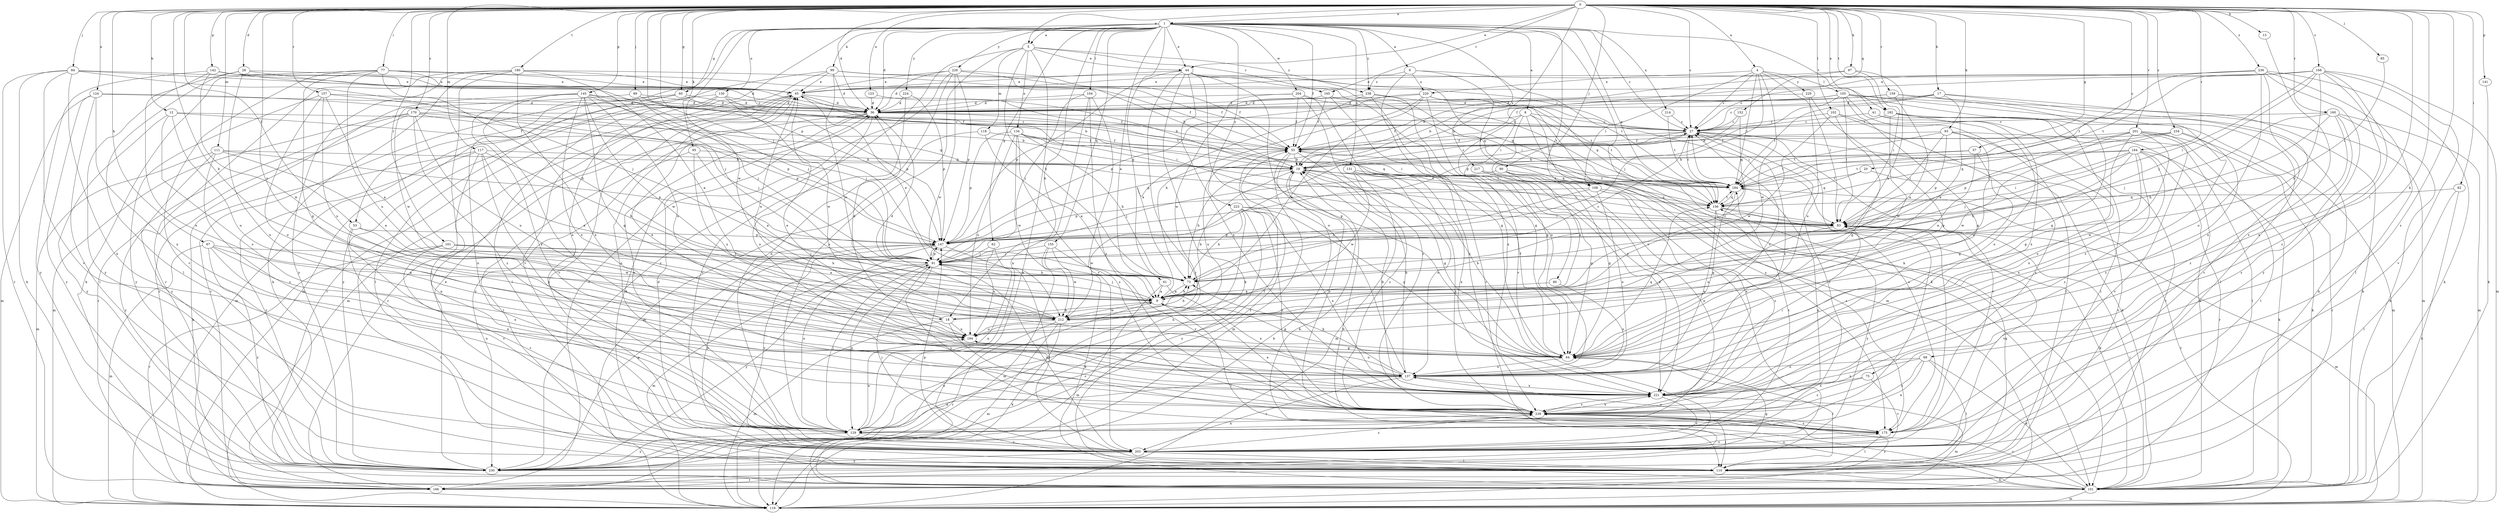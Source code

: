 strict digraph  {
0;
1;
4;
5;
6;
8;
9;
12;
13;
17;
18;
19;
20;
27;
28;
36;
41;
44;
45;
53;
55;
57;
60;
61;
62;
64;
67;
68;
73;
75;
77;
80;
82;
83;
84;
85;
89;
90;
91;
93;
95;
97;
99;
101;
102;
104;
105;
108;
110;
111;
117;
118;
119;
123;
124;
129;
130;
131;
134;
137;
141;
142;
145;
147;
152;
155;
156;
157;
159;
160;
161;
164;
165;
166;
168;
170;
175;
180;
182;
184;
194;
201;
203;
204;
212;
214;
217;
220;
221;
223;
224;
226;
229;
230;
234;
236;
238;
239;
0 -> 1  [label=a];
0 -> 4  [label=a];
0 -> 5  [label=a];
0 -> 12  [label=b];
0 -> 13  [label=b];
0 -> 17  [label=b];
0 -> 18  [label=b];
0 -> 20  [label=c];
0 -> 27  [label=c];
0 -> 28  [label=d];
0 -> 36  [label=d];
0 -> 41  [label=e];
0 -> 44  [label=e];
0 -> 53  [label=f];
0 -> 57  [label=g];
0 -> 60  [label=g];
0 -> 67  [label=h];
0 -> 68  [label=h];
0 -> 75  [label=i];
0 -> 77  [label=i];
0 -> 80  [label=i];
0 -> 82  [label=i];
0 -> 84  [label=j];
0 -> 85  [label=j];
0 -> 89  [label=j];
0 -> 90  [label=j];
0 -> 91  [label=j];
0 -> 93  [label=k];
0 -> 95  [label=k];
0 -> 97  [label=k];
0 -> 102  [label=l];
0 -> 111  [label=m];
0 -> 117  [label=m];
0 -> 123  [label=n];
0 -> 124  [label=n];
0 -> 141  [label=p];
0 -> 142  [label=p];
0 -> 145  [label=p];
0 -> 147  [label=p];
0 -> 152  [label=q];
0 -> 157  [label=r];
0 -> 159  [label=r];
0 -> 160  [label=r];
0 -> 161  [label=r];
0 -> 164  [label=r];
0 -> 165  [label=r];
0 -> 168  [label=s];
0 -> 170  [label=s];
0 -> 175  [label=s];
0 -> 180  [label=t];
0 -> 182  [label=t];
0 -> 194  [label=u];
0 -> 201  [label=v];
0 -> 234  [label=z];
0 -> 236  [label=z];
1 -> 5  [label=a];
1 -> 6  [label=a];
1 -> 8  [label=a];
1 -> 9  [label=a];
1 -> 18  [label=b];
1 -> 27  [label=c];
1 -> 36  [label=d];
1 -> 44  [label=e];
1 -> 53  [label=f];
1 -> 55  [label=f];
1 -> 60  [label=g];
1 -> 61  [label=g];
1 -> 62  [label=g];
1 -> 99  [label=k];
1 -> 101  [label=k];
1 -> 104  [label=l];
1 -> 129  [label=n];
1 -> 130  [label=o];
1 -> 131  [label=o];
1 -> 155  [label=q];
1 -> 156  [label=q];
1 -> 182  [label=t];
1 -> 203  [label=v];
1 -> 204  [label=w];
1 -> 212  [label=w];
1 -> 214  [label=x];
1 -> 217  [label=x];
1 -> 223  [label=y];
1 -> 224  [label=y];
1 -> 226  [label=y];
1 -> 238  [label=z];
4 -> 27  [label=c];
4 -> 83  [label=i];
4 -> 91  [label=j];
4 -> 105  [label=l];
4 -> 108  [label=l];
4 -> 184  [label=t];
4 -> 212  [label=w];
4 -> 220  [label=x];
4 -> 229  [label=y];
5 -> 44  [label=e];
5 -> 73  [label=h];
5 -> 101  [label=k];
5 -> 118  [label=m];
5 -> 129  [label=n];
5 -> 134  [label=o];
5 -> 165  [label=r];
5 -> 230  [label=y];
5 -> 238  [label=z];
6 -> 101  [label=k];
6 -> 166  [label=r];
6 -> 184  [label=t];
6 -> 220  [label=x];
6 -> 238  [label=z];
8 -> 27  [label=c];
8 -> 55  [label=f];
8 -> 64  [label=g];
8 -> 108  [label=l];
8 -> 175  [label=s];
8 -> 184  [label=t];
8 -> 221  [label=x];
9 -> 18  [label=b];
9 -> 27  [label=c];
9 -> 64  [label=g];
9 -> 73  [label=h];
9 -> 91  [label=j];
9 -> 110  [label=l];
9 -> 212  [label=w];
12 -> 27  [label=c];
12 -> 137  [label=o];
12 -> 147  [label=p];
12 -> 194  [label=u];
12 -> 230  [label=y];
13 -> 175  [label=s];
17 -> 9  [label=a];
17 -> 27  [label=c];
17 -> 36  [label=d];
17 -> 101  [label=k];
17 -> 184  [label=t];
17 -> 203  [label=v];
18 -> 19  [label=b];
18 -> 36  [label=d];
18 -> 45  [label=e];
18 -> 119  [label=m];
18 -> 175  [label=s];
18 -> 194  [label=u];
19 -> 27  [label=c];
19 -> 64  [label=g];
19 -> 73  [label=h];
19 -> 83  [label=i];
19 -> 101  [label=k];
19 -> 184  [label=t];
20 -> 156  [label=q];
20 -> 184  [label=t];
20 -> 203  [label=v];
27 -> 55  [label=f];
27 -> 91  [label=j];
27 -> 101  [label=k];
27 -> 147  [label=p];
27 -> 175  [label=s];
27 -> 203  [label=v];
28 -> 45  [label=e];
28 -> 91  [label=j];
28 -> 110  [label=l];
28 -> 221  [label=x];
28 -> 230  [label=y];
36 -> 27  [label=c];
36 -> 83  [label=i];
36 -> 129  [label=n];
36 -> 137  [label=o];
36 -> 166  [label=r];
36 -> 230  [label=y];
41 -> 27  [label=c];
41 -> 101  [label=k];
41 -> 166  [label=r];
44 -> 45  [label=e];
44 -> 64  [label=g];
44 -> 83  [label=i];
44 -> 101  [label=k];
44 -> 137  [label=o];
44 -> 147  [label=p];
44 -> 156  [label=q];
44 -> 221  [label=x];
44 -> 230  [label=y];
45 -> 36  [label=d];
45 -> 55  [label=f];
45 -> 83  [label=i];
45 -> 119  [label=m];
45 -> 129  [label=n];
45 -> 166  [label=r];
45 -> 203  [label=v];
53 -> 129  [label=n];
53 -> 147  [label=p];
53 -> 203  [label=v];
53 -> 212  [label=w];
55 -> 19  [label=b];
55 -> 119  [label=m];
55 -> 156  [label=q];
55 -> 175  [label=s];
55 -> 194  [label=u];
55 -> 239  [label=z];
57 -> 9  [label=a];
57 -> 19  [label=b];
57 -> 64  [label=g];
57 -> 184  [label=t];
60 -> 19  [label=b];
60 -> 36  [label=d];
60 -> 110  [label=l];
60 -> 129  [label=n];
60 -> 166  [label=r];
61 -> 9  [label=a];
61 -> 119  [label=m];
61 -> 221  [label=x];
62 -> 91  [label=j];
62 -> 129  [label=n];
62 -> 194  [label=u];
64 -> 19  [label=b];
64 -> 27  [label=c];
64 -> 45  [label=e];
64 -> 55  [label=f];
64 -> 110  [label=l];
64 -> 137  [label=o];
64 -> 156  [label=q];
67 -> 9  [label=a];
67 -> 91  [label=j];
67 -> 119  [label=m];
67 -> 129  [label=n];
67 -> 221  [label=x];
67 -> 230  [label=y];
68 -> 101  [label=k];
68 -> 110  [label=l];
68 -> 129  [label=n];
68 -> 137  [label=o];
68 -> 221  [label=x];
68 -> 239  [label=z];
73 -> 9  [label=a];
73 -> 27  [label=c];
73 -> 45  [label=e];
73 -> 91  [label=j];
75 -> 203  [label=v];
75 -> 221  [label=x];
75 -> 239  [label=z];
77 -> 45  [label=e];
77 -> 55  [label=f];
77 -> 64  [label=g];
77 -> 73  [label=h];
77 -> 91  [label=j];
77 -> 101  [label=k];
77 -> 194  [label=u];
77 -> 203  [label=v];
80 -> 9  [label=a];
80 -> 137  [label=o];
82 -> 101  [label=k];
82 -> 110  [label=l];
82 -> 156  [label=q];
83 -> 119  [label=m];
83 -> 147  [label=p];
83 -> 194  [label=u];
83 -> 203  [label=v];
84 -> 36  [label=d];
84 -> 45  [label=e];
84 -> 91  [label=j];
84 -> 101  [label=k];
84 -> 129  [label=n];
84 -> 166  [label=r];
84 -> 203  [label=v];
85 -> 83  [label=i];
89 -> 36  [label=d];
89 -> 91  [label=j];
89 -> 184  [label=t];
89 -> 212  [label=w];
90 -> 9  [label=a];
90 -> 64  [label=g];
90 -> 91  [label=j];
90 -> 129  [label=n];
90 -> 175  [label=s];
90 -> 184  [label=t];
91 -> 73  [label=h];
91 -> 119  [label=m];
91 -> 129  [label=n];
91 -> 147  [label=p];
91 -> 175  [label=s];
91 -> 203  [label=v];
91 -> 230  [label=y];
93 -> 55  [label=f];
93 -> 83  [label=i];
93 -> 110  [label=l];
93 -> 137  [label=o];
93 -> 147  [label=p];
93 -> 184  [label=t];
93 -> 194  [label=u];
95 -> 9  [label=a];
95 -> 19  [label=b];
95 -> 110  [label=l];
95 -> 194  [label=u];
97 -> 19  [label=b];
97 -> 45  [label=e];
97 -> 73  [label=h];
97 -> 83  [label=i];
99 -> 19  [label=b];
99 -> 27  [label=c];
99 -> 36  [label=d];
99 -> 45  [label=e];
99 -> 119  [label=m];
99 -> 203  [label=v];
99 -> 212  [label=w];
101 -> 19  [label=b];
101 -> 83  [label=i];
101 -> 119  [label=m];
101 -> 239  [label=z];
102 -> 27  [label=c];
102 -> 64  [label=g];
102 -> 110  [label=l];
102 -> 175  [label=s];
102 -> 212  [label=w];
104 -> 36  [label=d];
104 -> 91  [label=j];
104 -> 129  [label=n];
104 -> 203  [label=v];
104 -> 239  [label=z];
105 -> 19  [label=b];
105 -> 36  [label=d];
105 -> 64  [label=g];
105 -> 83  [label=i];
105 -> 101  [label=k];
105 -> 110  [label=l];
105 -> 119  [label=m];
105 -> 147  [label=p];
105 -> 221  [label=x];
108 -> 73  [label=h];
108 -> 137  [label=o];
108 -> 147  [label=p];
108 -> 156  [label=q];
108 -> 221  [label=x];
108 -> 239  [label=z];
110 -> 36  [label=d];
110 -> 101  [label=k];
110 -> 147  [label=p];
110 -> 156  [label=q];
110 -> 166  [label=r];
111 -> 9  [label=a];
111 -> 19  [label=b];
111 -> 119  [label=m];
111 -> 147  [label=p];
111 -> 230  [label=y];
111 -> 239  [label=z];
117 -> 9  [label=a];
117 -> 19  [label=b];
117 -> 73  [label=h];
117 -> 101  [label=k];
117 -> 129  [label=n];
117 -> 230  [label=y];
117 -> 239  [label=z];
118 -> 9  [label=a];
118 -> 55  [label=f];
118 -> 119  [label=m];
119 -> 19  [label=b];
119 -> 184  [label=t];
123 -> 19  [label=b];
123 -> 36  [label=d];
124 -> 36  [label=d];
124 -> 110  [label=l];
124 -> 119  [label=m];
124 -> 147  [label=p];
124 -> 221  [label=x];
124 -> 230  [label=y];
129 -> 27  [label=c];
129 -> 55  [label=f];
129 -> 83  [label=i];
129 -> 91  [label=j];
129 -> 184  [label=t];
129 -> 194  [label=u];
129 -> 203  [label=v];
129 -> 230  [label=y];
130 -> 36  [label=d];
130 -> 110  [label=l];
130 -> 119  [label=m];
130 -> 147  [label=p];
130 -> 212  [label=w];
130 -> 230  [label=y];
131 -> 119  [label=m];
131 -> 137  [label=o];
131 -> 184  [label=t];
131 -> 212  [label=w];
131 -> 221  [label=x];
131 -> 239  [label=z];
134 -> 55  [label=f];
134 -> 73  [label=h];
134 -> 83  [label=i];
134 -> 147  [label=p];
134 -> 156  [label=q];
134 -> 175  [label=s];
134 -> 194  [label=u];
134 -> 212  [label=w];
137 -> 19  [label=b];
137 -> 27  [label=c];
137 -> 45  [label=e];
137 -> 73  [label=h];
137 -> 129  [label=n];
137 -> 194  [label=u];
137 -> 203  [label=v];
137 -> 221  [label=x];
141 -> 101  [label=k];
142 -> 27  [label=c];
142 -> 36  [label=d];
142 -> 45  [label=e];
142 -> 137  [label=o];
142 -> 212  [label=w];
142 -> 230  [label=y];
145 -> 36  [label=d];
145 -> 55  [label=f];
145 -> 64  [label=g];
145 -> 91  [label=j];
145 -> 137  [label=o];
145 -> 166  [label=r];
145 -> 194  [label=u];
145 -> 212  [label=w];
145 -> 221  [label=x];
145 -> 239  [label=z];
147 -> 91  [label=j];
147 -> 110  [label=l];
147 -> 129  [label=n];
147 -> 203  [label=v];
152 -> 19  [label=b];
152 -> 27  [label=c];
152 -> 156  [label=q];
155 -> 91  [label=j];
155 -> 101  [label=k];
155 -> 119  [label=m];
155 -> 212  [label=w];
155 -> 239  [label=z];
156 -> 83  [label=i];
156 -> 101  [label=k];
156 -> 137  [label=o];
156 -> 184  [label=t];
156 -> 230  [label=y];
157 -> 9  [label=a];
157 -> 36  [label=d];
157 -> 137  [label=o];
157 -> 156  [label=q];
157 -> 194  [label=u];
157 -> 230  [label=y];
159 -> 9  [label=a];
159 -> 19  [label=b];
159 -> 36  [label=d];
159 -> 64  [label=g];
159 -> 239  [label=z];
160 -> 27  [label=c];
160 -> 73  [label=h];
160 -> 91  [label=j];
160 -> 101  [label=k];
160 -> 119  [label=m];
160 -> 175  [label=s];
160 -> 239  [label=z];
161 -> 9  [label=a];
161 -> 73  [label=h];
161 -> 91  [label=j];
161 -> 110  [label=l];
161 -> 166  [label=r];
161 -> 203  [label=v];
164 -> 19  [label=b];
164 -> 73  [label=h];
164 -> 83  [label=i];
164 -> 91  [label=j];
164 -> 101  [label=k];
164 -> 166  [label=r];
164 -> 184  [label=t];
164 -> 212  [label=w];
164 -> 221  [label=x];
164 -> 239  [label=z];
165 -> 36  [label=d];
165 -> 55  [label=f];
165 -> 64  [label=g];
165 -> 239  [label=z];
166 -> 239  [label=z];
168 -> 27  [label=c];
168 -> 45  [label=e];
168 -> 73  [label=h];
168 -> 83  [label=i];
168 -> 91  [label=j];
168 -> 119  [label=m];
168 -> 184  [label=t];
168 -> 203  [label=v];
168 -> 221  [label=x];
168 -> 239  [label=z];
170 -> 19  [label=b];
170 -> 27  [label=c];
170 -> 91  [label=j];
170 -> 119  [label=m];
170 -> 166  [label=r];
170 -> 194  [label=u];
170 -> 230  [label=y];
170 -> 239  [label=z];
175 -> 83  [label=i];
175 -> 110  [label=l];
175 -> 137  [label=o];
175 -> 203  [label=v];
180 -> 9  [label=a];
180 -> 45  [label=e];
180 -> 55  [label=f];
180 -> 101  [label=k];
180 -> 110  [label=l];
180 -> 166  [label=r];
180 -> 221  [label=x];
180 -> 230  [label=y];
182 -> 27  [label=c];
182 -> 110  [label=l];
182 -> 119  [label=m];
182 -> 137  [label=o];
182 -> 212  [label=w];
184 -> 27  [label=c];
184 -> 64  [label=g];
184 -> 129  [label=n];
184 -> 156  [label=q];
194 -> 64  [label=g];
201 -> 55  [label=f];
201 -> 64  [label=g];
201 -> 101  [label=k];
201 -> 110  [label=l];
201 -> 147  [label=p];
201 -> 203  [label=v];
201 -> 212  [label=w];
201 -> 221  [label=x];
203 -> 36  [label=d];
203 -> 91  [label=j];
203 -> 110  [label=l];
203 -> 147  [label=p];
203 -> 175  [label=s];
203 -> 230  [label=y];
203 -> 239  [label=z];
204 -> 36  [label=d];
204 -> 55  [label=f];
204 -> 64  [label=g];
204 -> 184  [label=t];
204 -> 212  [label=w];
204 -> 239  [label=z];
212 -> 36  [label=d];
212 -> 73  [label=h];
212 -> 101  [label=k];
212 -> 119  [label=m];
212 -> 166  [label=r];
212 -> 194  [label=u];
214 -> 27  [label=c];
214 -> 184  [label=t];
217 -> 64  [label=g];
217 -> 184  [label=t];
217 -> 221  [label=x];
220 -> 9  [label=a];
220 -> 36  [label=d];
220 -> 73  [label=h];
220 -> 83  [label=i];
220 -> 119  [label=m];
220 -> 137  [label=o];
220 -> 147  [label=p];
220 -> 156  [label=q];
221 -> 19  [label=b];
221 -> 83  [label=i];
221 -> 119  [label=m];
221 -> 203  [label=v];
221 -> 239  [label=z];
223 -> 64  [label=g];
223 -> 73  [label=h];
223 -> 83  [label=i];
223 -> 129  [label=n];
223 -> 212  [label=w];
223 -> 221  [label=x];
223 -> 230  [label=y];
223 -> 239  [label=z];
224 -> 36  [label=d];
224 -> 147  [label=p];
224 -> 203  [label=v];
226 -> 36  [label=d];
226 -> 45  [label=e];
226 -> 55  [label=f];
226 -> 129  [label=n];
226 -> 147  [label=p];
226 -> 156  [label=q];
226 -> 166  [label=r];
226 -> 212  [label=w];
229 -> 36  [label=d];
229 -> 64  [label=g];
229 -> 194  [label=u];
230 -> 9  [label=a];
230 -> 45  [label=e];
230 -> 55  [label=f];
230 -> 64  [label=g];
230 -> 147  [label=p];
234 -> 55  [label=f];
234 -> 83  [label=i];
234 -> 156  [label=q];
234 -> 166  [label=r];
234 -> 239  [label=z];
236 -> 45  [label=e];
236 -> 55  [label=f];
236 -> 101  [label=k];
236 -> 110  [label=l];
236 -> 137  [label=o];
236 -> 184  [label=t];
236 -> 221  [label=x];
236 -> 230  [label=y];
238 -> 9  [label=a];
238 -> 36  [label=d];
238 -> 184  [label=t];
238 -> 203  [label=v];
238 -> 221  [label=x];
239 -> 9  [label=a];
239 -> 110  [label=l];
239 -> 129  [label=n];
239 -> 175  [label=s];
239 -> 221  [label=x];
}
